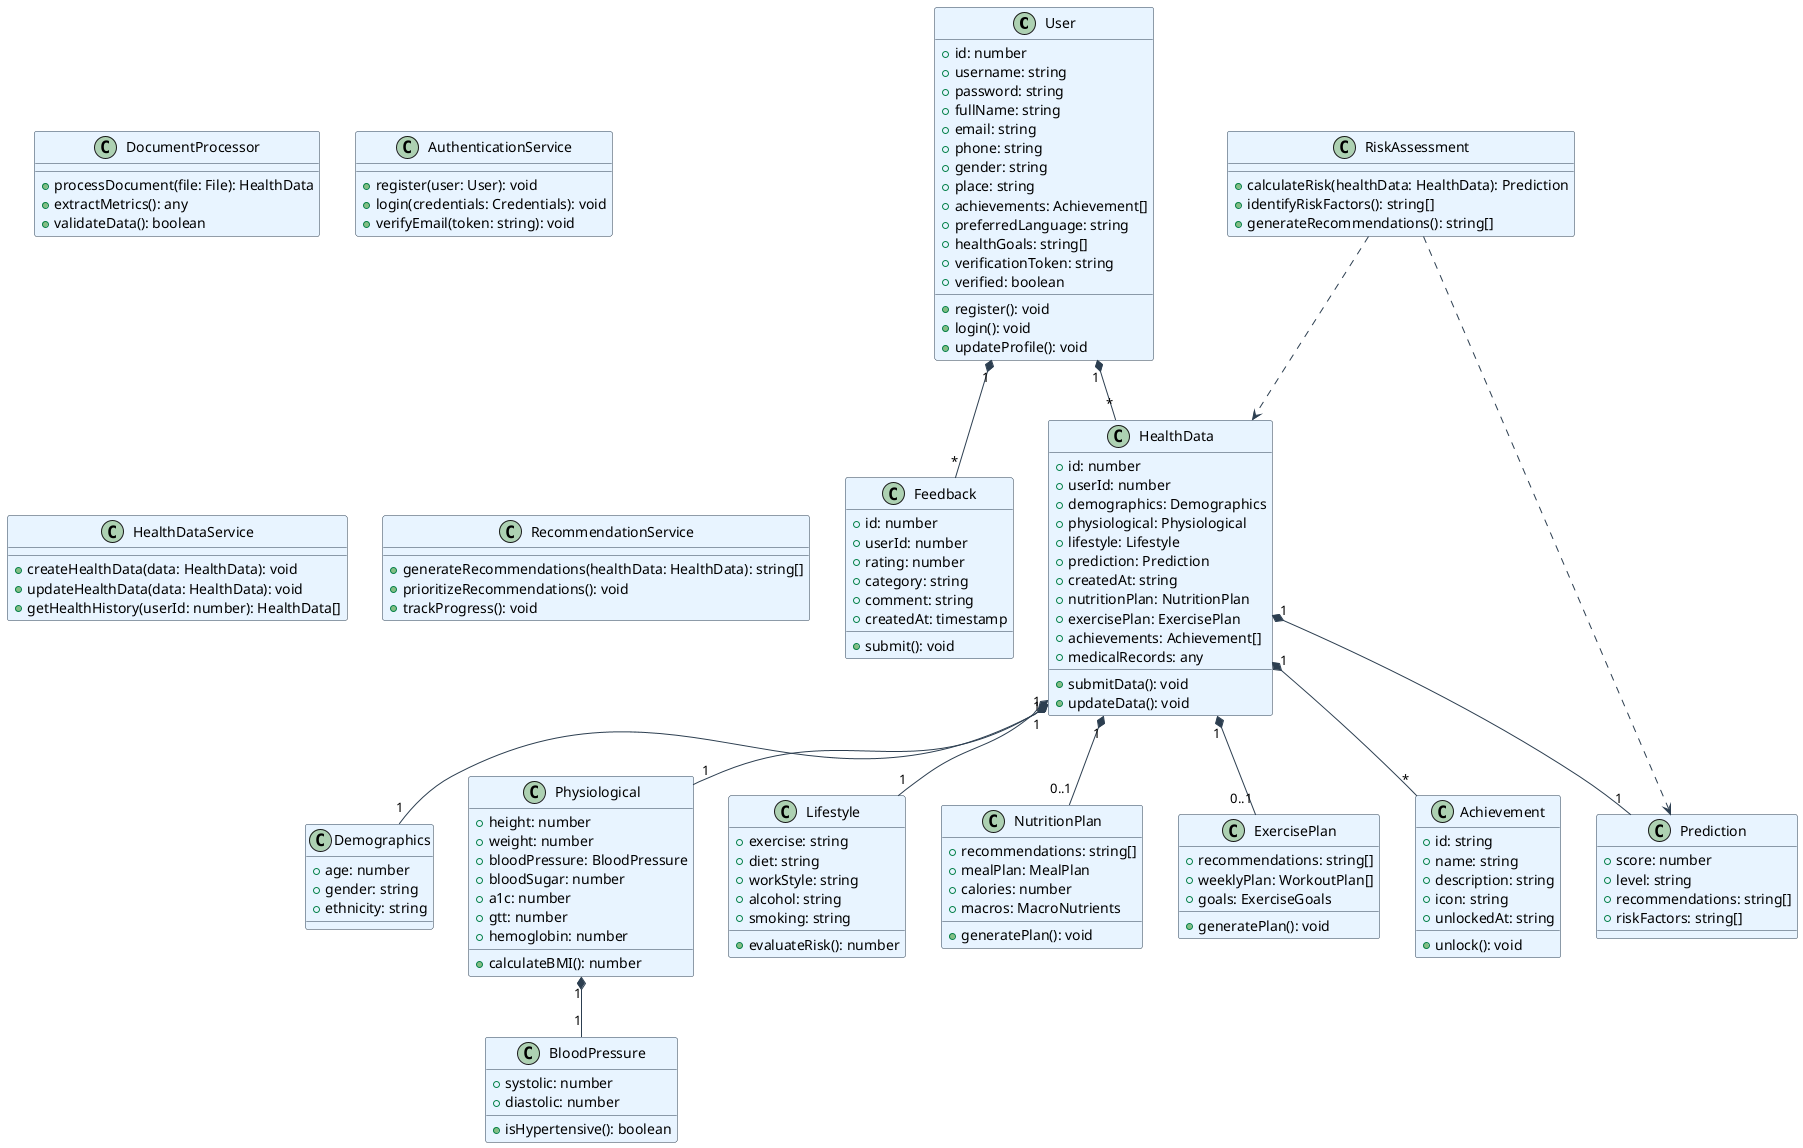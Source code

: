
@startuml GlucoVigil Class Diagram

' Styling
skinparam class {
  BackgroundColor #E8F4FF
  BorderColor #2C3E50
  ArrowColor #2C3E50
}

' User Management
class User {
  +id: number
  +username: string
  +password: string
  +fullName: string
  +email: string
  +phone: string
  +gender: string
  +place: string
  +achievements: Achievement[]
  +preferredLanguage: string
  +healthGoals: string[]
  +verificationToken: string
  +verified: boolean
  +register(): void
  +login(): void
  +updateProfile(): void
}

' Health Data
class HealthData {
  +id: number
  +userId: number
  +demographics: Demographics
  +physiological: Physiological
  +lifestyle: Lifestyle
  +prediction: Prediction
  +createdAt: string
  +nutritionPlan: NutritionPlan
  +exercisePlan: ExercisePlan
  +achievements: Achievement[]
  +medicalRecords: any
  +submitData(): void
  +updateData(): void
}

class Demographics {
  +age: number
  +gender: string
  +ethnicity: string
}

class Physiological {
  +height: number
  +weight: number
  +bloodPressure: BloodPressure
  +bloodSugar: number
  +a1c: number
  +gtt: number
  +hemoglobin: number
  +calculateBMI(): number
}

class BloodPressure {
  +systolic: number
  +diastolic: number
  +isHypertensive(): boolean
}

class Lifestyle {
  +exercise: string
  +diet: string
  +workStyle: string
  +alcohol: string
  +smoking: string
  +evaluateRisk(): number
}

' Risk Assessment
class RiskAssessment {
  +calculateRisk(healthData: HealthData): Prediction
  +identifyRiskFactors(): string[]
  +generateRecommendations(): string[]
}

class Prediction {
  +score: number
  +level: string
  +recommendations: string[]
  +riskFactors: string[]
}

' Health Plans
class NutritionPlan {
  +recommendations: string[]
  +mealPlan: MealPlan
  +calories: number
  +macros: MacroNutrients
  +generatePlan(): void
}

class ExercisePlan {
  +recommendations: string[]
  +weeklyPlan: WorkoutPlan[]
  +goals: ExerciseGoals
  +generatePlan(): void
}

class Achievement {
  +id: string
  +name: string
  +description: string
  +icon: string
  +unlockedAt: string
  +unlock(): void
}

' Medical Records
class DocumentProcessor {
  +processDocument(file: File): HealthData
  +extractMetrics(): any
  +validateData(): boolean
}

' Feedback System
class Feedback {
  +id: number
  +userId: number
  +rating: number
  +category: string
  +comment: string
  +createdAt: timestamp
  +submit(): void
}

' Services
class AuthenticationService {
  +register(user: User): void
  +login(credentials: Credentials): void
  +verifyEmail(token: string): void
}

class HealthDataService {
  +createHealthData(data: HealthData): void
  +updateHealthData(data: HealthData): void
  +getHealthHistory(userId: number): HealthData[]
}

class RecommendationService {
  +generateRecommendations(healthData: HealthData): string[]
  +prioritizeRecommendations(): void
  +trackProgress(): void
}

' Relationships
User "1" *-- "*" HealthData
HealthData "1" *-- "1" Demographics
HealthData "1" *-- "1" Physiological
HealthData "1" *-- "1" Lifestyle
HealthData "1" *-- "1" Prediction
HealthData "1" *-- "*" Achievement
Physiological "1" *-- "1" BloodPressure
RiskAssessment ..> HealthData
RiskAssessment ..> Prediction
HealthData "1" *-- "0..1" NutritionPlan
HealthData "1" *-- "0..1" ExercisePlan
User "1" *-- "*" Feedback

@enduml

